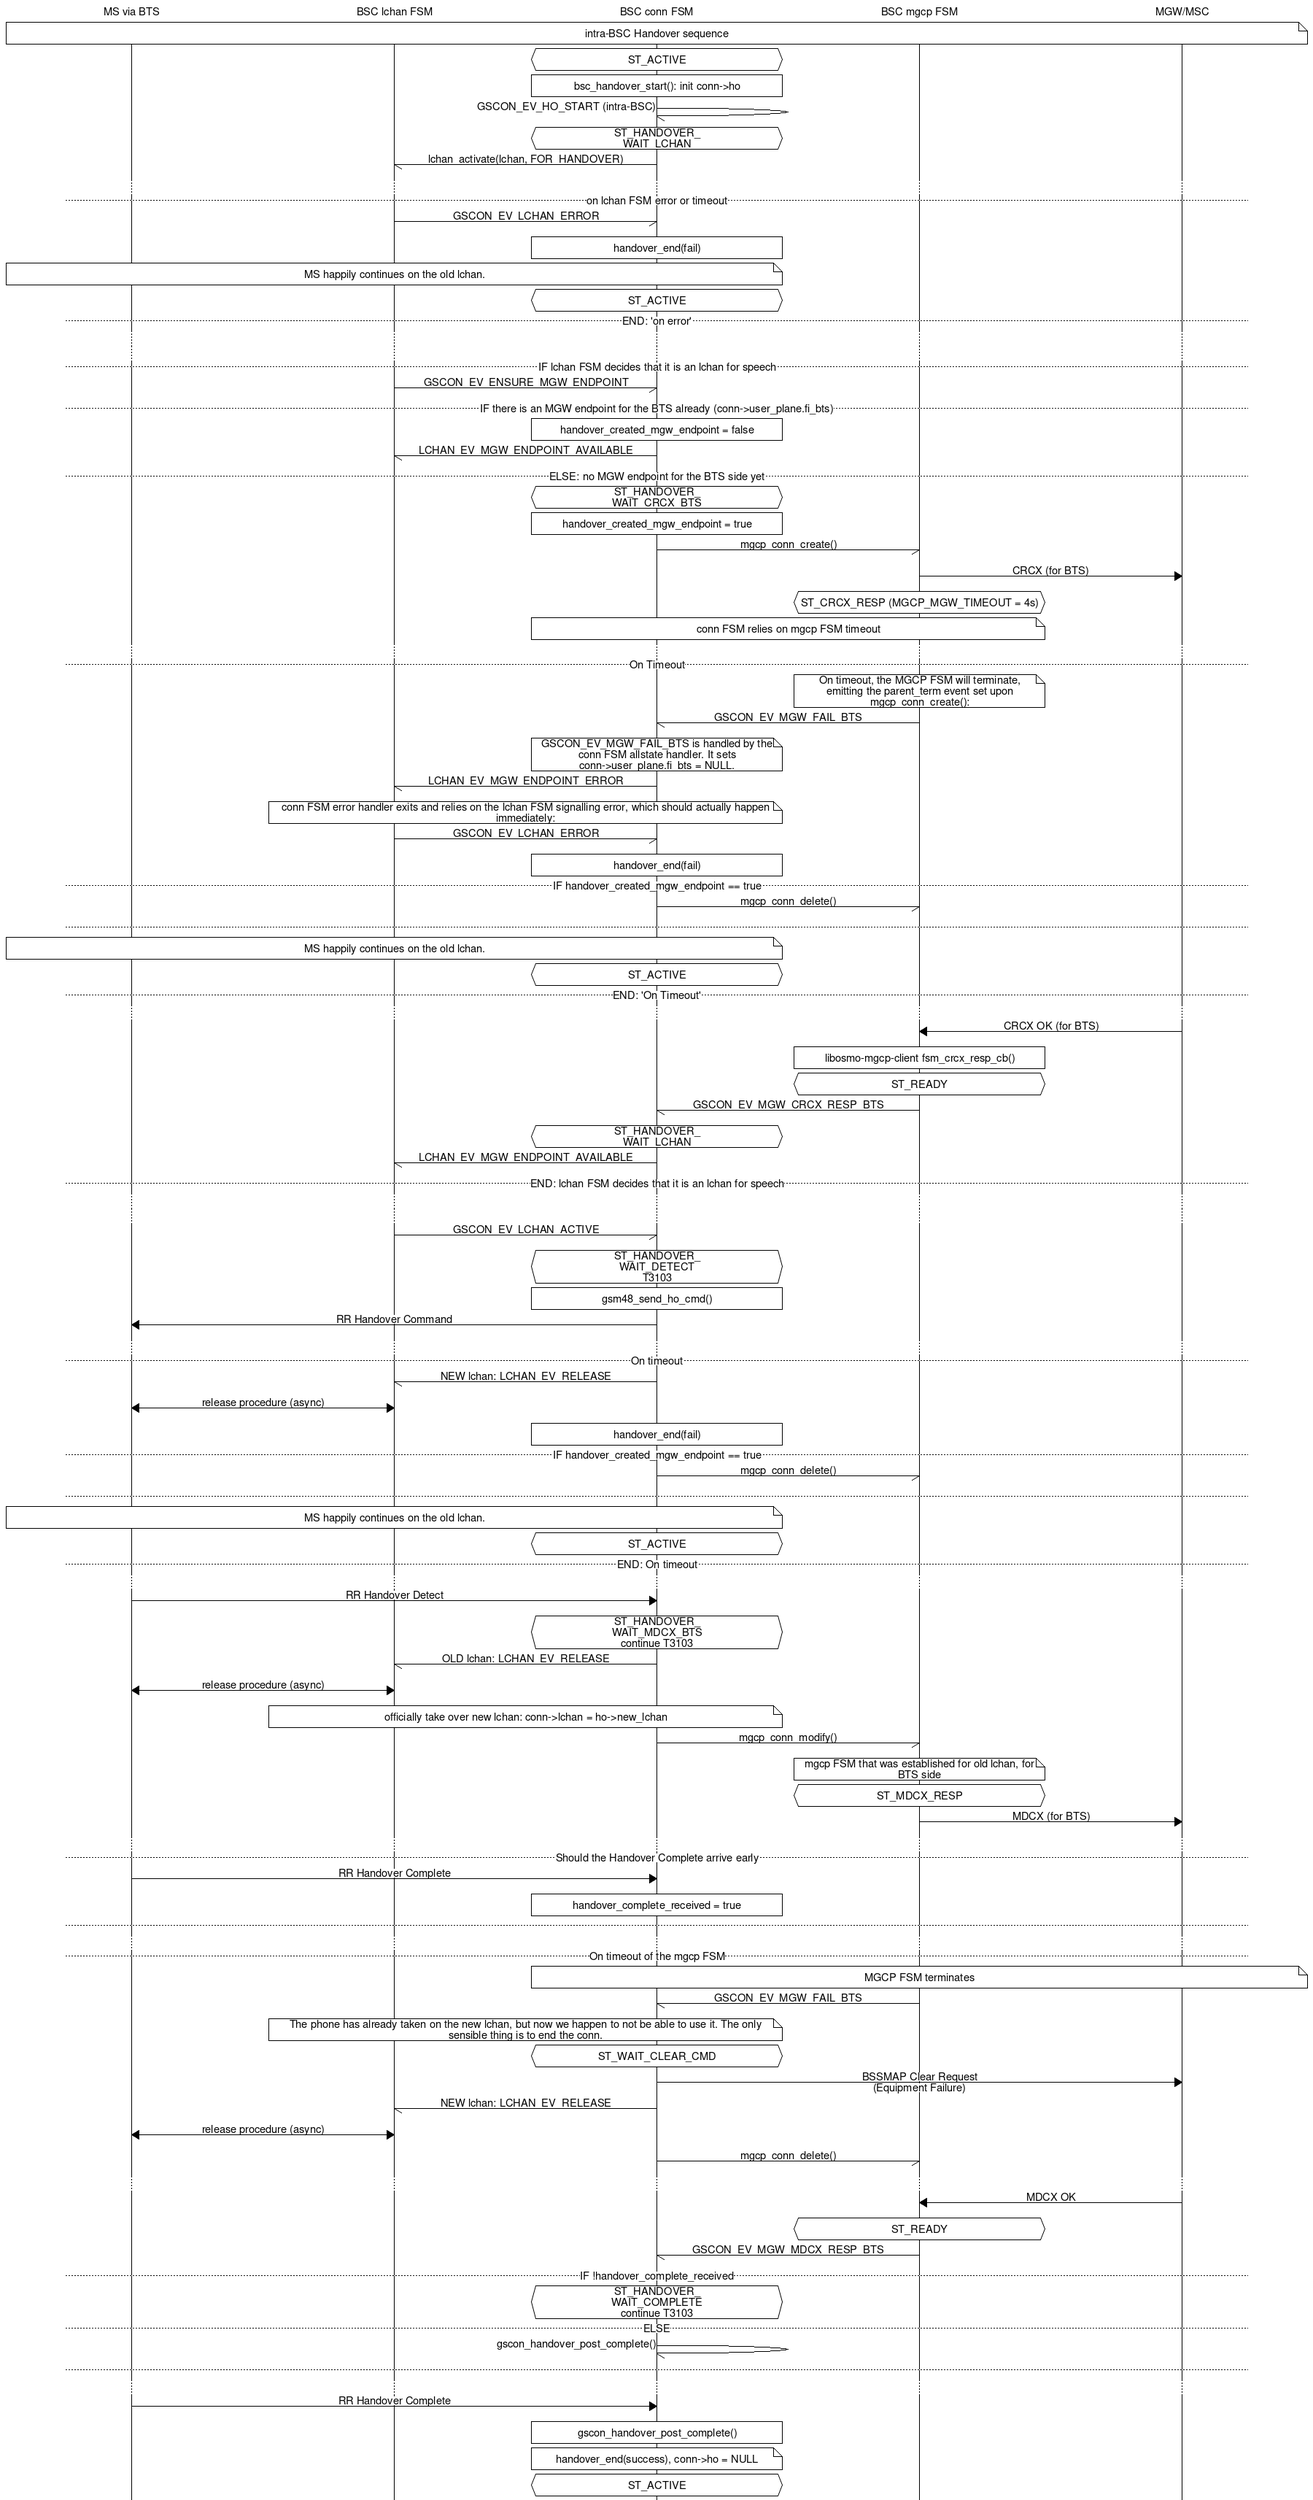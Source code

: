 # Handover between cells, intra-BSC
msc {
	hscale=3;
	ms [label="MS via BTS"], bsc_lchan[label="BSC lchan FSM"], bsc_gscon[label="BSC conn FSM"],
	bsc_mgcp[label="BSC mgcp FSM"], mgw_msc[label="MGW/MSC"];

	ms note mgw_msc [label="intra-BSC Handover sequence"];

	bsc_gscon abox bsc_gscon [label="ST_ACTIVE"];
	bsc_gscon box bsc_gscon [label="bsc_handover_start(): init conn->ho"];
	bsc_gscon -> bsc_gscon [label="GSCON_EV_HO_START (intra-BSC)"];
	bsc_gscon abox bsc_gscon [label="ST_HANDOVER_\nWAIT_LCHAN"];
	bsc_lchan <- bsc_gscon [label="lchan_activate(lchan, FOR_HANDOVER)"];
	...;
	--- [label="on lchan FSM error or timeout"];
	bsc_lchan -> bsc_gscon [label="GSCON_EV_LCHAN_ERROR"];
	bsc_gscon box bsc_gscon [label="handover_end(fail)"];
	ms note bsc_gscon [label="MS happily continues on the old lchan."];
	bsc_gscon abox bsc_gscon [label="ST_ACTIVE"];
	--- [label="END: 'on error'"];
	...;
	...;

	--- [label="IF lchan FSM decides that it is an lchan for speech"];
	bsc_lchan -> bsc_gscon [label="GSCON_EV_ENSURE_MGW_ENDPOINT"];
	--- [label="IF there is an MGW endpoint for the BTS already (conn->user_plane.fi_bts)"];
	bsc_gscon box bsc_gscon [label="handover_created_mgw_endpoint = false"];
	bsc_gscon -> bsc_lchan [label="LCHAN_EV_MGW_ENDPOINT_AVAILABLE"];
	--- [label="ELSE: no MGW endpoint for the BTS side yet"];
	bsc_gscon abox bsc_gscon [label="ST_HANDOVER_\nWAIT_CRCX_BTS"];
	bsc_gscon box bsc_gscon [label="handover_created_mgw_endpoint = true"];
	bsc_gscon -> bsc_mgcp [label="mgcp_conn_create()"];
	bsc_mgcp => mgw_msc [label="CRCX (for BTS)"];
	bsc_mgcp abox bsc_mgcp [label="ST_CRCX_RESP (MGCP_MGW_TIMEOUT = 4s)"];
	bsc_gscon note bsc_mgcp [label="conn FSM relies on mgcp FSM timeout"];
	...;
	--- [label="On Timeout"];
	bsc_mgcp note bsc_mgcp [label="On timeout, the MGCP FSM will terminate, emitting the parent_term
		event set upon mgcp_conn_create():"];
	bsc_mgcp -> bsc_gscon [label="GSCON_EV_MGW_FAIL_BTS"];
	bsc_gscon note bsc_gscon [label="GSCON_EV_MGW_FAIL_BTS is handled by the conn FSM allstate
		handler. It sets conn->user_plane.fi_bts = NULL."];
	bsc_gscon -> bsc_lchan [label="LCHAN_EV_MGW_ENDPOINT_ERROR"];
	bsc_lchan note bsc_gscon [label="conn FSM error handler exits and relies on the lchan FSM
		signalling error, which should actually happen immediately:"];
	bsc_gscon <- bsc_lchan [label="GSCON_EV_LCHAN_ERROR"];
	bsc_gscon box bsc_gscon [label="handover_end(fail)"];
	--- [label="IF handover_created_mgw_endpoint == true"];
	bsc_gscon -> bsc_mgcp [label="mgcp_conn_delete()"];
	---;
	ms note bsc_gscon [label="MS happily continues on the old lchan."];
	bsc_gscon abox bsc_gscon [label="ST_ACTIVE"];
	--- [label="END: 'On Timeout'"];
	...;

	bsc_mgcp <= mgw_msc [label="CRCX OK (for BTS)"];
	bsc_mgcp box bsc_mgcp [label="libosmo-mgcp-client fsm_crcx_resp_cb()"];
	bsc_mgcp abox bsc_mgcp [label="ST_READY"];
	bsc_mgcp -> bsc_gscon [label="GSCON_EV_MGW_CRCX_RESP_BTS"];
	bsc_gscon abox bsc_gscon [label="ST_HANDOVER_\nWAIT_LCHAN"];
	bsc_gscon -> bsc_lchan [label="LCHAN_EV_MGW_ENDPOINT_AVAILABLE"];
	--- [label="END: lchan FSM decides that it is an lchan for speech"];
	...;
	...;

	bsc_lchan -> bsc_gscon [label="GSCON_EV_LCHAN_ACTIVE"];
	bsc_gscon abox bsc_gscon [label="ST_HANDOVER_\nWAIT_DETECT\nT3103"];
	bsc_gscon box bsc_gscon [label="gsm48_send_ho_cmd()"];
	ms <= bsc_gscon [label="RR Handover Command"];

	...;
	--- [label="On timeout"];
	bsc_lchan <- bsc_gscon [label="NEW lchan: LCHAN_EV_RELEASE"];
	ms <=> bsc_lchan [label="release procedure (async)"];
	bsc_gscon box bsc_gscon [label="handover_end(fail)"];
	--- [label="IF handover_created_mgw_endpoint == true"];
	bsc_gscon -> bsc_mgcp [label="mgcp_conn_delete()"];
	---;
	ms note bsc_gscon [label="MS happily continues on the old lchan."];
	bsc_gscon abox bsc_gscon [label="ST_ACTIVE"];
	--- [label="END: On timeout"];
	...;
	ms => bsc_gscon [label="RR Handover Detect"];

	bsc_gscon abox bsc_gscon [label="ST_HANDOVER_\nWAIT_MDCX_BTS\ncontinue T3103"];
	bsc_gscon -> bsc_lchan [label="OLD lchan: LCHAN_EV_RELEASE"];
	ms <=> bsc_lchan [label="release procedure (async)"];
	bsc_lchan note bsc_gscon [label="officially take over new lchan: conn->lchan = ho->new_lchan"];
	bsc_gscon -> bsc_mgcp [label="mgcp_conn_modify()"];
	bsc_mgcp note bsc_mgcp [label="mgcp FSM that was established for old lchan, for BTS side"];
	bsc_mgcp abox bsc_mgcp [label="ST_MDCX_RESP"];
	bsc_mgcp => mgw_msc [label="MDCX (for BTS)"];
	...;
	--- [label="Should the Handover Complete arrive early"];
	ms => bsc_gscon [label="RR Handover Complete"];
	bsc_gscon box bsc_gscon [label="handover_complete_received = true"];
	---;
	...;
	--- [label="On timeout of the mgcp FSM"];
	bsc_gscon note mgw_msc [label="MGCP FSM terminates"];
	bsc_gscon <- bsc_mgcp [label="GSCON_EV_MGW_FAIL_BTS"];
	bsc_lchan note bsc_gscon [label="The phone has already taken on the new lchan, but now we happen
		to not be able to use it. The only sensible thing is to end the conn."];
	bsc_gscon abox bsc_gscon [label="ST_WAIT_CLEAR_CMD"];
	bsc_gscon => mgw_msc [label="BSSMAP Clear Request\n(Equipment Failure)"];
	bsc_lchan <- bsc_gscon [label="NEW lchan: LCHAN_EV_RELEASE"];
	ms <=> bsc_lchan [label="release procedure (async)"];
	bsc_gscon -> bsc_mgcp [label="mgcp_conn_delete()"];
	...;
	bsc_mgcp <= mgw_msc [label="MDCX OK"];
	bsc_mgcp abox bsc_mgcp [label="ST_READY"];
	bsc_mgcp -> bsc_gscon [label="GSCON_EV_MGW_MDCX_RESP_BTS"];
	--- [label="IF !handover_complete_received"];
	bsc_gscon abox bsc_gscon [label="ST_HANDOVER_\nWAIT_COMPLETE\ncontinue T3103"];
	--- [label="ELSE"];
	bsc_gscon -> bsc_gscon [label="gscon_handover_post_complete()"];
	---;
	...;
	ms => bsc_gscon [label="RR Handover Complete"];
	bsc_gscon box bsc_gscon [label="gscon_handover_post_complete()"];
	bsc_gscon note bsc_gscon [label="handover_end(success), conn->ho = NULL"];
	bsc_gscon abox bsc_gscon [label="ST_ACTIVE"];
}
